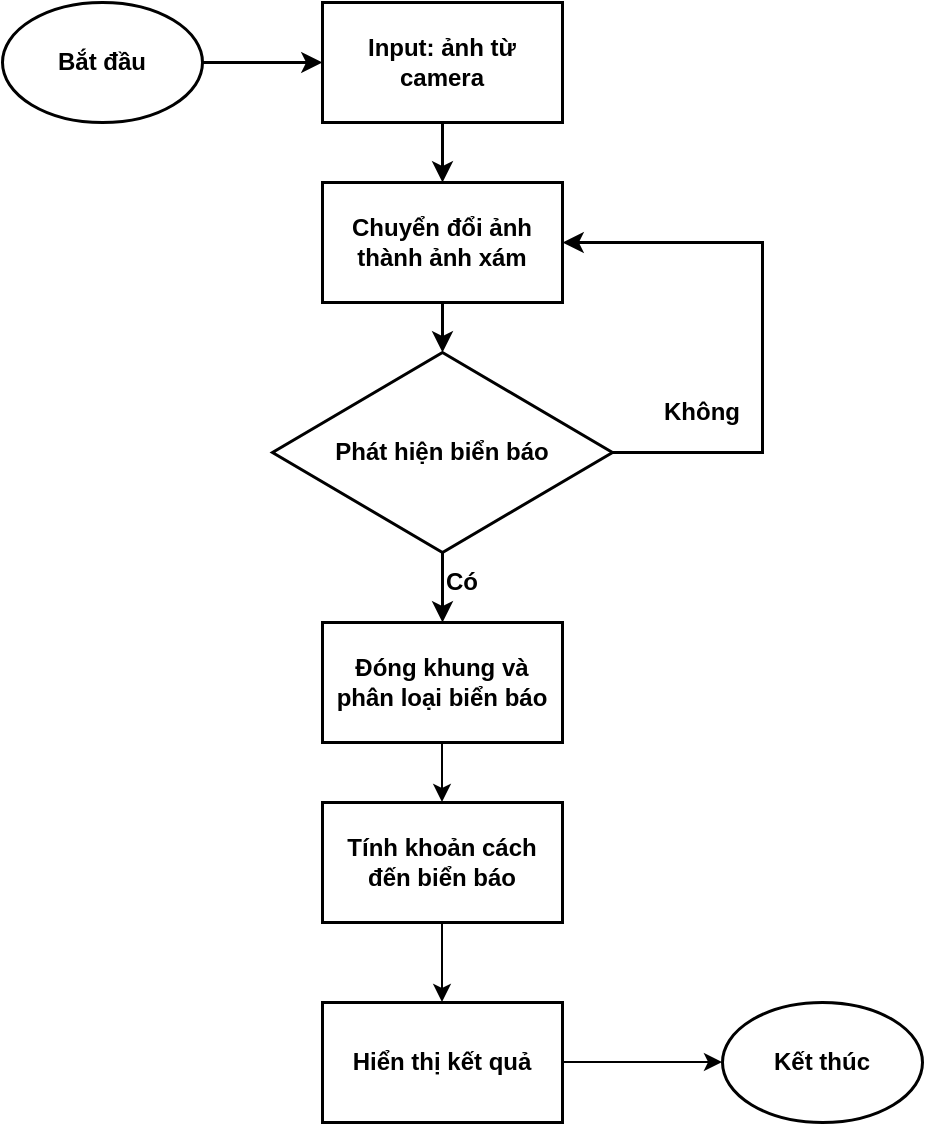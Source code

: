 <mxfile version="21.3.4" type="github">
  <diagram name="Trang-1" id="H5CcnlnIAU28co34Nz0S">
    <mxGraphModel dx="1050" dy="573" grid="1" gridSize="10" guides="1" tooltips="1" connect="1" arrows="1" fold="1" page="1" pageScale="1" pageWidth="827" pageHeight="1169" math="0" shadow="0">
      <root>
        <mxCell id="0" />
        <mxCell id="1" parent="0" />
        <mxCell id="0cH6JG7P4-wubHa-yK2c-5" style="edgeStyle=orthogonalEdgeStyle;rounded=0;orthogonalLoop=1;jettySize=auto;html=1;entryX=0;entryY=0.5;entryDx=0;entryDy=0;strokeWidth=1.5;fontStyle=1" edge="1" parent="1" source="0cH6JG7P4-wubHa-yK2c-1" target="0cH6JG7P4-wubHa-yK2c-2">
          <mxGeometry relative="1" as="geometry" />
        </mxCell>
        <mxCell id="0cH6JG7P4-wubHa-yK2c-1" value="Bắt đầu" style="ellipse;whiteSpace=wrap;html=1;strokeWidth=1.5;fontStyle=1" vertex="1" parent="1">
          <mxGeometry x="120" y="100" width="100" height="60" as="geometry" />
        </mxCell>
        <mxCell id="0cH6JG7P4-wubHa-yK2c-4" style="edgeStyle=orthogonalEdgeStyle;rounded=0;orthogonalLoop=1;jettySize=auto;html=1;strokeWidth=1.5;fontStyle=1" edge="1" parent="1" source="0cH6JG7P4-wubHa-yK2c-2" target="0cH6JG7P4-wubHa-yK2c-3">
          <mxGeometry relative="1" as="geometry" />
        </mxCell>
        <mxCell id="0cH6JG7P4-wubHa-yK2c-2" value="Input: ảnh từ camera" style="rounded=0;whiteSpace=wrap;html=1;strokeWidth=1.5;fontStyle=1" vertex="1" parent="1">
          <mxGeometry x="280" y="100" width="120" height="60" as="geometry" />
        </mxCell>
        <mxCell id="0cH6JG7P4-wubHa-yK2c-20" style="edgeStyle=orthogonalEdgeStyle;rounded=0;orthogonalLoop=1;jettySize=auto;html=1;entryX=0.5;entryY=0;entryDx=0;entryDy=0;strokeWidth=1.5;fontStyle=1" edge="1" parent="1" source="0cH6JG7P4-wubHa-yK2c-3" target="0cH6JG7P4-wubHa-yK2c-6">
          <mxGeometry relative="1" as="geometry" />
        </mxCell>
        <mxCell id="0cH6JG7P4-wubHa-yK2c-3" value="Chuyển đổi ảnh thành ảnh xám" style="rounded=0;whiteSpace=wrap;html=1;strokeWidth=1.5;fontStyle=1" vertex="1" parent="1">
          <mxGeometry x="280" y="190" width="120" height="60" as="geometry" />
        </mxCell>
        <mxCell id="0cH6JG7P4-wubHa-yK2c-9" style="edgeStyle=orthogonalEdgeStyle;rounded=0;orthogonalLoop=1;jettySize=auto;html=1;entryX=1;entryY=0.5;entryDx=0;entryDy=0;strokeWidth=1.5;fontStyle=1" edge="1" parent="1" source="0cH6JG7P4-wubHa-yK2c-6" target="0cH6JG7P4-wubHa-yK2c-3">
          <mxGeometry relative="1" as="geometry">
            <Array as="points">
              <mxPoint x="500" y="325" />
              <mxPoint x="500" y="220" />
            </Array>
          </mxGeometry>
        </mxCell>
        <mxCell id="0cH6JG7P4-wubHa-yK2c-18" style="edgeStyle=orthogonalEdgeStyle;rounded=0;orthogonalLoop=1;jettySize=auto;html=1;strokeWidth=1.5;fontStyle=1" edge="1" parent="1" source="0cH6JG7P4-wubHa-yK2c-6" target="0cH6JG7P4-wubHa-yK2c-11">
          <mxGeometry relative="1" as="geometry" />
        </mxCell>
        <mxCell id="0cH6JG7P4-wubHa-yK2c-6" value="Phát hiện biển báo" style="rhombus;whiteSpace=wrap;html=1;strokeWidth=1.5;fontStyle=1" vertex="1" parent="1">
          <mxGeometry x="255" y="275" width="170" height="100" as="geometry" />
        </mxCell>
        <mxCell id="0cH6JG7P4-wubHa-yK2c-10" value="Không" style="text;html=1;strokeColor=none;fillColor=none;align=center;verticalAlign=middle;whiteSpace=wrap;rounded=0;strokeWidth=1.5;fontStyle=1" vertex="1" parent="1">
          <mxGeometry x="440" y="290" width="60" height="30" as="geometry" />
        </mxCell>
        <mxCell id="0cH6JG7P4-wubHa-yK2c-22" style="edgeStyle=orthogonalEdgeStyle;rounded=0;orthogonalLoop=1;jettySize=auto;html=1;" edge="1" parent="1" source="0cH6JG7P4-wubHa-yK2c-11" target="0cH6JG7P4-wubHa-yK2c-21">
          <mxGeometry relative="1" as="geometry" />
        </mxCell>
        <mxCell id="0cH6JG7P4-wubHa-yK2c-11" value="Đóng khung và phân loại biển báo" style="rounded=0;whiteSpace=wrap;html=1;strokeWidth=1.5;fontStyle=1" vertex="1" parent="1">
          <mxGeometry x="280" y="410" width="120" height="60" as="geometry" />
        </mxCell>
        <mxCell id="0cH6JG7P4-wubHa-yK2c-24" style="edgeStyle=orthogonalEdgeStyle;rounded=0;orthogonalLoop=1;jettySize=auto;html=1;" edge="1" parent="1" source="0cH6JG7P4-wubHa-yK2c-12" target="0cH6JG7P4-wubHa-yK2c-16">
          <mxGeometry relative="1" as="geometry" />
        </mxCell>
        <mxCell id="0cH6JG7P4-wubHa-yK2c-12" value="Hiển thị kết quả" style="rounded=0;whiteSpace=wrap;html=1;strokeWidth=1.5;fontStyle=1" vertex="1" parent="1">
          <mxGeometry x="280" y="600" width="120" height="60" as="geometry" />
        </mxCell>
        <mxCell id="0cH6JG7P4-wubHa-yK2c-16" value="Kết thúc" style="ellipse;whiteSpace=wrap;html=1;strokeWidth=1.5;fontStyle=1" vertex="1" parent="1">
          <mxGeometry x="480" y="600" width="100" height="60" as="geometry" />
        </mxCell>
        <mxCell id="0cH6JG7P4-wubHa-yK2c-19" value="Có" style="text;html=1;strokeColor=none;fillColor=none;align=center;verticalAlign=middle;whiteSpace=wrap;rounded=0;strokeWidth=1.5;fontStyle=1" vertex="1" parent="1">
          <mxGeometry x="320" y="375" width="60" height="30" as="geometry" />
        </mxCell>
        <mxCell id="0cH6JG7P4-wubHa-yK2c-23" style="edgeStyle=orthogonalEdgeStyle;rounded=0;orthogonalLoop=1;jettySize=auto;html=1;entryX=0.5;entryY=0;entryDx=0;entryDy=0;" edge="1" parent="1" source="0cH6JG7P4-wubHa-yK2c-21" target="0cH6JG7P4-wubHa-yK2c-12">
          <mxGeometry relative="1" as="geometry" />
        </mxCell>
        <mxCell id="0cH6JG7P4-wubHa-yK2c-21" value="Tính khoản cách đến biển báo" style="rounded=0;whiteSpace=wrap;html=1;strokeWidth=1.5;fontStyle=1" vertex="1" parent="1">
          <mxGeometry x="280" y="500" width="120" height="60" as="geometry" />
        </mxCell>
      </root>
    </mxGraphModel>
  </diagram>
</mxfile>
